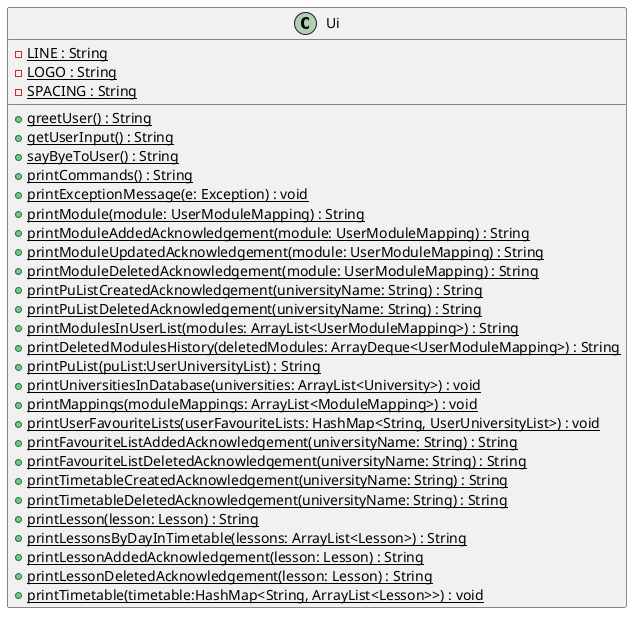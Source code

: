 @startuml
'https://plantuml.com/class-diagram

class Ui {
    {static} - LINE : String
    {static} - LOGO : String
    {static} - SPACING : String
    {static} + greetUser() : String
    {static} + getUserInput() : String
    {static} + sayByeToUser() : String
    {static} + printCommands() : String
    {static} + printExceptionMessage(e: Exception) : void
    {static} + printModule(module: UserModuleMapping) : String
    {static} + printModuleAddedAcknowledgement(module: UserModuleMapping) : String
    {static} + printModuleUpdatedAcknowledgement(module: UserModuleMapping) : String
    {static} + printModuleDeletedAcknowledgement(module: UserModuleMapping) : String
    {static} + printPuListCreatedAcknowledgement(universityName: String) : String
    {static} + printPuListDeletedAcknowledgement(universityName: String) : String
    {static} + printModulesInUserList(modules: ArrayList<UserModuleMapping>) : String
    {static} + printDeletedModulesHistory(deletedModules: ArrayDeque<UserModuleMapping>) : String
    {static} + printPuList(puList:UserUniversityList) : String
    {static} + printUniversitiesInDatabase(universities: ArrayList<University>) : void
    {static} + printMappings(moduleMappings: ArrayList<ModuleMapping>) : void
    {static} + printUserFavouriteLists(userFavouriteLists: HashMap<String, UserUniversityList>) : void
    {static} + printFavouriteListAddedAcknowledgement(universityName: String) : String
    {static} + printFavouriteListDeletedAcknowledgement(universityName: String) : String
    {static} + printTimetableCreatedAcknowledgement(universityName: String) : String
    {static} + printTimetableDeletedAcknowledgement(universityName: String) : String
    {static} + printLesson(lesson: Lesson) : String
    {static} + printLessonsByDayInTimetable(lessons: ArrayList<Lesson>) : String
    {static} + printLessonAddedAcknowledgement(lesson: Lesson) : String
    {static} + printLessonDeletedAcknowledgement(lesson: Lesson) : String
    {static} + printTimetable(timetable:HashMap<String, ArrayList<Lesson>>) : void
}

@enduml